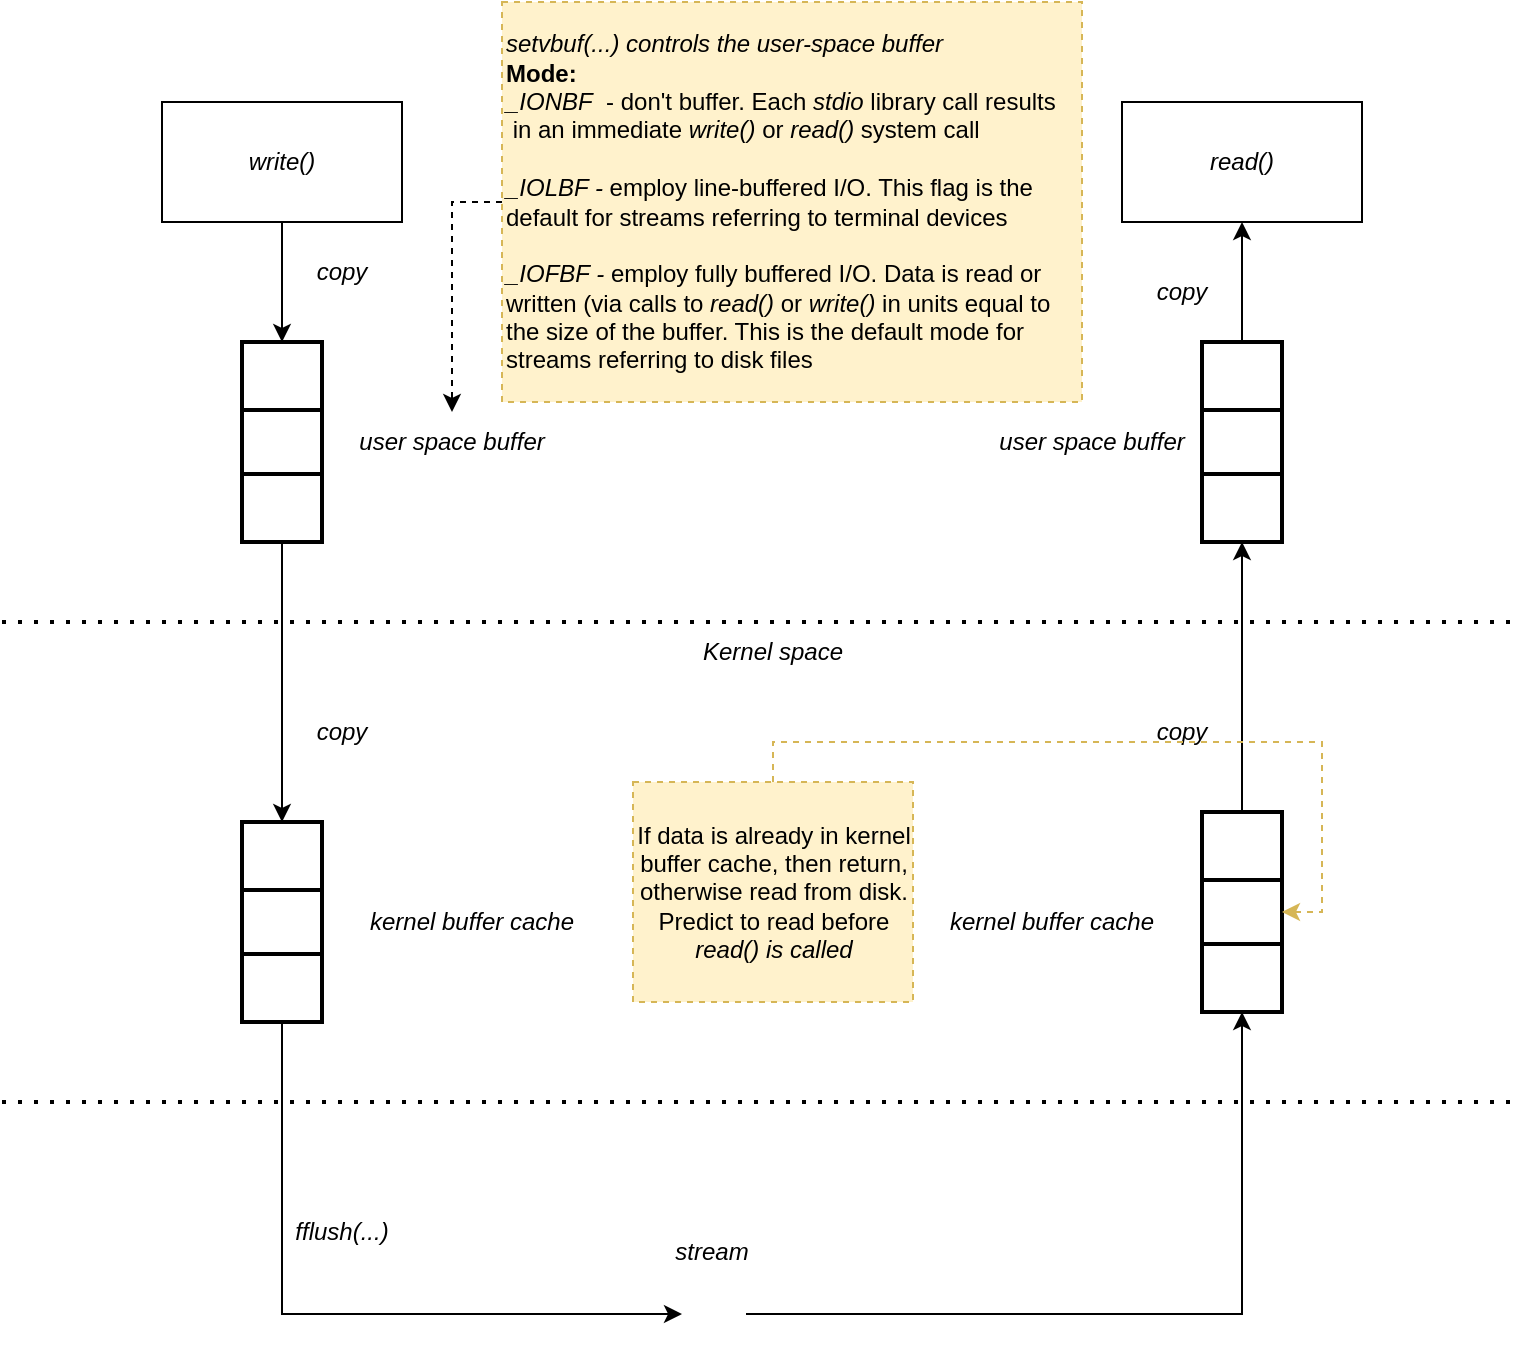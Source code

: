 <mxfile version="26.2.13">
  <diagram name="Page-1" id="6NJajwUTN3oI1Z_zOZMY">
    <mxGraphModel dx="1358" dy="763" grid="1" gridSize="10" guides="1" tooltips="1" connect="1" arrows="1" fold="1" page="1" pageScale="1" pageWidth="850" pageHeight="1100" math="0" shadow="0">
      <root>
        <mxCell id="0" />
        <mxCell id="1" parent="0" />
        <mxCell id="bEQfbQbRVx42ELSxJPiX-5" style="edgeStyle=orthogonalEdgeStyle;rounded=0;orthogonalLoop=1;jettySize=auto;html=1;exitX=0.5;exitY=1;exitDx=0;exitDy=0;entryX=0.5;entryY=0;entryDx=0;entryDy=0;" parent="1" source="bEQfbQbRVx42ELSxJPiX-1" target="bEQfbQbRVx42ELSxJPiX-3" edge="1">
          <mxGeometry relative="1" as="geometry" />
        </mxCell>
        <mxCell id="bEQfbQbRVx42ELSxJPiX-1" value="&lt;i&gt;write()&lt;/i&gt;" style="rounded=0;whiteSpace=wrap;html=1;" parent="1" vertex="1">
          <mxGeometry x="120" y="60" width="120" height="60" as="geometry" />
        </mxCell>
        <mxCell id="bEQfbQbRVx42ELSxJPiX-2" value="" style="endArrow=none;dashed=1;html=1;dashPattern=1 3;strokeWidth=2;rounded=0;" parent="1" edge="1">
          <mxGeometry width="50" height="50" relative="1" as="geometry">
            <mxPoint x="40" y="320" as="sourcePoint" />
            <mxPoint x="800" y="320" as="targetPoint" />
          </mxGeometry>
        </mxCell>
        <mxCell id="bEQfbQbRVx42ELSxJPiX-9" style="edgeStyle=orthogonalEdgeStyle;rounded=0;orthogonalLoop=1;jettySize=auto;html=1;exitX=0.5;exitY=1;exitDx=0;exitDy=0;entryX=0.5;entryY=0;entryDx=0;entryDy=0;" parent="1" source="bEQfbQbRVx42ELSxJPiX-3" target="bEQfbQbRVx42ELSxJPiX-7" edge="1">
          <mxGeometry relative="1" as="geometry" />
        </mxCell>
        <mxCell id="bEQfbQbRVx42ELSxJPiX-3" value="" style="strokeWidth=2;html=1;shape=mxgraph.lean_mapping.buffer_or_safety_stock;" parent="1" vertex="1">
          <mxGeometry x="160" y="180" width="40" height="100" as="geometry" />
        </mxCell>
        <mxCell id="bEQfbQbRVx42ELSxJPiX-4" value="&lt;i&gt;user space buffer&lt;/i&gt;" style="text;html=1;align=center;verticalAlign=middle;whiteSpace=wrap;rounded=0;" parent="1" vertex="1">
          <mxGeometry x="210" y="215" width="110" height="30" as="geometry" />
        </mxCell>
        <mxCell id="bEQfbQbRVx42ELSxJPiX-6" value="&lt;i&gt;copy&lt;/i&gt;" style="text;html=1;align=center;verticalAlign=middle;whiteSpace=wrap;rounded=0;" parent="1" vertex="1">
          <mxGeometry x="180" y="130" width="60" height="30" as="geometry" />
        </mxCell>
        <mxCell id="bEQfbQbRVx42ELSxJPiX-14" style="edgeStyle=orthogonalEdgeStyle;rounded=0;orthogonalLoop=1;jettySize=auto;html=1;exitX=0.5;exitY=1;exitDx=0;exitDy=0;entryX=0;entryY=0.5;entryDx=0;entryDy=0;" parent="1" source="bEQfbQbRVx42ELSxJPiX-7" target="bEQfbQbRVx42ELSxJPiX-13" edge="1">
          <mxGeometry relative="1" as="geometry" />
        </mxCell>
        <mxCell id="bEQfbQbRVx42ELSxJPiX-7" value="" style="strokeWidth=2;html=1;shape=mxgraph.lean_mapping.buffer_or_safety_stock;" parent="1" vertex="1">
          <mxGeometry x="160" y="420" width="40" height="100" as="geometry" />
        </mxCell>
        <mxCell id="bEQfbQbRVx42ELSxJPiX-8" value="&lt;i&gt;kernel buffer cache&lt;/i&gt;" style="text;html=1;align=center;verticalAlign=middle;whiteSpace=wrap;rounded=0;" parent="1" vertex="1">
          <mxGeometry x="220" y="455" width="110" height="30" as="geometry" />
        </mxCell>
        <mxCell id="bEQfbQbRVx42ELSxJPiX-10" value="&lt;i&gt;copy&lt;/i&gt;" style="text;html=1;align=center;verticalAlign=middle;whiteSpace=wrap;rounded=0;" parent="1" vertex="1">
          <mxGeometry x="180" y="360" width="60" height="30" as="geometry" />
        </mxCell>
        <mxCell id="bEQfbQbRVx42ELSxJPiX-11" value="" style="endArrow=none;dashed=1;html=1;dashPattern=1 3;strokeWidth=2;rounded=0;" parent="1" edge="1">
          <mxGeometry width="50" height="50" relative="1" as="geometry">
            <mxPoint x="40" y="560" as="sourcePoint" />
            <mxPoint x="800" y="560" as="targetPoint" />
          </mxGeometry>
        </mxCell>
        <mxCell id="bEQfbQbRVx42ELSxJPiX-12" value="&lt;i&gt;Kernel space&lt;/i&gt;" style="text;html=1;align=center;verticalAlign=middle;whiteSpace=wrap;rounded=0;" parent="1" vertex="1">
          <mxGeometry x="373" y="320" width="105" height="30" as="geometry" />
        </mxCell>
        <mxCell id="bEQfbQbRVx42ELSxJPiX-26" style="edgeStyle=orthogonalEdgeStyle;rounded=0;orthogonalLoop=1;jettySize=auto;html=1;exitX=1;exitY=0.5;exitDx=0;exitDy=0;entryX=0.5;entryY=1;entryDx=0;entryDy=0;" parent="1" source="bEQfbQbRVx42ELSxJPiX-13" target="bEQfbQbRVx42ELSxJPiX-22" edge="1">
          <mxGeometry relative="1" as="geometry" />
        </mxCell>
        <mxCell id="bEQfbQbRVx42ELSxJPiX-13" value="" style="shape=image;html=1;verticalAlign=top;verticalLabelPosition=bottom;labelBackgroundColor=#ffffff;imageAspect=0;aspect=fixed;image=https://cdn4.iconfinder.com/data/icons/PixeloPhilia_2/PNG/hdd.png" parent="1" vertex="1">
          <mxGeometry x="380" y="650" width="32" height="32" as="geometry" />
        </mxCell>
        <mxCell id="bEQfbQbRVx42ELSxJPiX-15" value="&lt;i&gt;fflush(...)&lt;/i&gt;" style="text;html=1;align=center;verticalAlign=middle;whiteSpace=wrap;rounded=0;" parent="1" vertex="1">
          <mxGeometry x="180" y="610" width="60" height="30" as="geometry" />
        </mxCell>
        <mxCell id="bEQfbQbRVx42ELSxJPiX-16" value="&lt;i&gt;read()&lt;/i&gt;" style="rounded=0;whiteSpace=wrap;html=1;" parent="1" vertex="1">
          <mxGeometry x="600" y="60" width="120" height="60" as="geometry" />
        </mxCell>
        <mxCell id="bEQfbQbRVx42ELSxJPiX-20" style="edgeStyle=orthogonalEdgeStyle;rounded=0;orthogonalLoop=1;jettySize=auto;html=1;exitX=0.5;exitY=0;exitDx=0;exitDy=0;entryX=0.5;entryY=1;entryDx=0;entryDy=0;" parent="1" source="bEQfbQbRVx42ELSxJPiX-17" target="bEQfbQbRVx42ELSxJPiX-16" edge="1">
          <mxGeometry relative="1" as="geometry" />
        </mxCell>
        <mxCell id="bEQfbQbRVx42ELSxJPiX-17" value="" style="strokeWidth=2;html=1;shape=mxgraph.lean_mapping.buffer_or_safety_stock;" parent="1" vertex="1">
          <mxGeometry x="640" y="180" width="40" height="100" as="geometry" />
        </mxCell>
        <mxCell id="bEQfbQbRVx42ELSxJPiX-19" value="&lt;i&gt;user space buffer&lt;/i&gt;" style="text;html=1;align=center;verticalAlign=middle;whiteSpace=wrap;rounded=0;" parent="1" vertex="1">
          <mxGeometry x="530" y="215" width="110" height="30" as="geometry" />
        </mxCell>
        <mxCell id="bEQfbQbRVx42ELSxJPiX-21" value="&lt;i&gt;copy&lt;/i&gt;" style="text;html=1;align=center;verticalAlign=middle;whiteSpace=wrap;rounded=0;" parent="1" vertex="1">
          <mxGeometry x="600" y="140" width="60" height="30" as="geometry" />
        </mxCell>
        <mxCell id="bEQfbQbRVx42ELSxJPiX-24" style="edgeStyle=orthogonalEdgeStyle;rounded=0;orthogonalLoop=1;jettySize=auto;html=1;exitX=0.5;exitY=0;exitDx=0;exitDy=0;entryX=0.5;entryY=1;entryDx=0;entryDy=0;" parent="1" source="bEQfbQbRVx42ELSxJPiX-22" target="bEQfbQbRVx42ELSxJPiX-17" edge="1">
          <mxGeometry relative="1" as="geometry" />
        </mxCell>
        <mxCell id="bEQfbQbRVx42ELSxJPiX-22" value="" style="strokeWidth=2;html=1;shape=mxgraph.lean_mapping.buffer_or_safety_stock;" parent="1" vertex="1">
          <mxGeometry x="640" y="415" width="40" height="100" as="geometry" />
        </mxCell>
        <mxCell id="bEQfbQbRVx42ELSxJPiX-23" value="&lt;i&gt;kernel buffer cache&lt;/i&gt;" style="text;html=1;align=center;verticalAlign=middle;whiteSpace=wrap;rounded=0;" parent="1" vertex="1">
          <mxGeometry x="510" y="455" width="110" height="30" as="geometry" />
        </mxCell>
        <mxCell id="bEQfbQbRVx42ELSxJPiX-25" value="&lt;i&gt;copy&lt;/i&gt;" style="text;html=1;align=center;verticalAlign=middle;whiteSpace=wrap;rounded=0;" parent="1" vertex="1">
          <mxGeometry x="600" y="360" width="60" height="30" as="geometry" />
        </mxCell>
        <mxCell id="bEQfbQbRVx42ELSxJPiX-28" style="edgeStyle=orthogonalEdgeStyle;rounded=0;orthogonalLoop=1;jettySize=auto;html=1;exitX=0.5;exitY=0;exitDx=0;exitDy=0;entryX=1;entryY=0.5;entryDx=0;entryDy=0;dashed=1;fillColor=#fff2cc;strokeColor=#d6b656;" parent="1" source="bEQfbQbRVx42ELSxJPiX-27" target="bEQfbQbRVx42ELSxJPiX-22" edge="1">
          <mxGeometry relative="1" as="geometry" />
        </mxCell>
        <mxCell id="bEQfbQbRVx42ELSxJPiX-27" value="If data is already in kernel buffer cache, then return, otherwise read from disk. Predict to read before &lt;i&gt;read() is called&lt;/i&gt;" style="text;html=1;align=center;verticalAlign=middle;whiteSpace=wrap;rounded=0;fillColor=#fff2cc;strokeColor=#d6b656;dashed=1;" parent="1" vertex="1">
          <mxGeometry x="355.5" y="400" width="140" height="110" as="geometry" />
        </mxCell>
        <mxCell id="LgWmA5udqMUjNgPMYUTB-1" value="" style="endArrow=classic;html=1;rounded=0;entryX=0.5;entryY=0;entryDx=0;entryDy=0;dashed=1;exitX=0;exitY=0.5;exitDx=0;exitDy=0;" edge="1" parent="1" source="LgWmA5udqMUjNgPMYUTB-3" target="bEQfbQbRVx42ELSxJPiX-4">
          <mxGeometry width="50" height="50" relative="1" as="geometry">
            <mxPoint x="340" y="60" as="sourcePoint" />
            <mxPoint x="330" y="220" as="targetPoint" />
            <Array as="points">
              <mxPoint x="265" y="110" />
            </Array>
          </mxGeometry>
        </mxCell>
        <mxCell id="LgWmA5udqMUjNgPMYUTB-3" value="&lt;div align=&quot;left&quot;&gt;&lt;i&gt;setvbuf(...) controls the user-space buffer&lt;/i&gt;&lt;/div&gt;&lt;div align=&quot;left&quot;&gt;&lt;b&gt;Mode:&lt;/b&gt;&lt;/div&gt;&lt;div align=&quot;left&quot;&gt;&lt;i&gt;_IONBF&lt;/i&gt;&amp;nbsp; - don&#39;t buffer. Each &lt;i&gt;stdio &lt;/i&gt;library call results&lt;/div&gt;&lt;div&gt;&amp;nbsp;in an immediate &lt;i&gt;write() &lt;/i&gt;or &lt;i&gt;read()&lt;/i&gt; system call&lt;/div&gt;&lt;div&gt;&lt;br&gt;&lt;/div&gt;&lt;div&gt;&lt;i&gt;_IOLBF - &lt;/i&gt;employ line-buffered I/O. This flag is the default for streams referring to terminal devices&lt;/div&gt;&lt;div&gt;&lt;br&gt;&lt;/div&gt;&lt;div&gt;&lt;i&gt;_IOFBF - &lt;/i&gt;employ fully buffered I/O. Data is read or written (via calls to &lt;i&gt;read()&lt;/i&gt; or &lt;i&gt;write()&lt;/i&gt; in units equal to the size of the buffer. This is the default mode for streams referring to disk files&lt;/div&gt;" style="rounded=0;whiteSpace=wrap;html=1;dashed=1;fillColor=#fff2cc;strokeColor=#d6b656;align=left;" vertex="1" parent="1">
          <mxGeometry x="290" y="10" width="290" height="200" as="geometry" />
        </mxCell>
        <mxCell id="LgWmA5udqMUjNgPMYUTB-4" value="&lt;i&gt;stream&lt;/i&gt;" style="text;html=1;align=center;verticalAlign=middle;whiteSpace=wrap;rounded=0;" vertex="1" parent="1">
          <mxGeometry x="365" y="620" width="60" height="30" as="geometry" />
        </mxCell>
      </root>
    </mxGraphModel>
  </diagram>
</mxfile>
